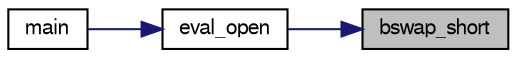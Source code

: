 digraph "bswap_short"
{
 // LATEX_PDF_SIZE
  bgcolor="transparent";
  edge [fontname="FreeSans",fontsize="10",labelfontname="FreeSans",labelfontsize="10"];
  node [fontname="FreeSans",fontsize="10",shape=record];
  rankdir="RL";
  Node1 [label="bswap_short",height=0.2,width=0.4,color="black", fillcolor="grey75", style="filled", fontcolor="black",tooltip="Swap bytes of a short (little <-> big endian)."];
  Node1 -> Node2 [dir="back",color="midnightblue",fontsize="10",style="solid",fontname="FreeSans"];
  Node2 [label="eval_open",height=0.2,width=0.4,color="black",URL="$eval_8c.html#a77deb4443cf5c1af91d4166159ac3570",tooltip="Load the evaluation function features' weights."];
  Node2 -> Node3 [dir="back",color="midnightblue",fontsize="10",style="solid",fontname="FreeSans"];
  Node3 [label="main",height=0.2,width=0.4,color="black",URL="$main_8c.html#a3c04138a5bfe5d72780bb7e82a18e627",tooltip="edax main function."];
}
